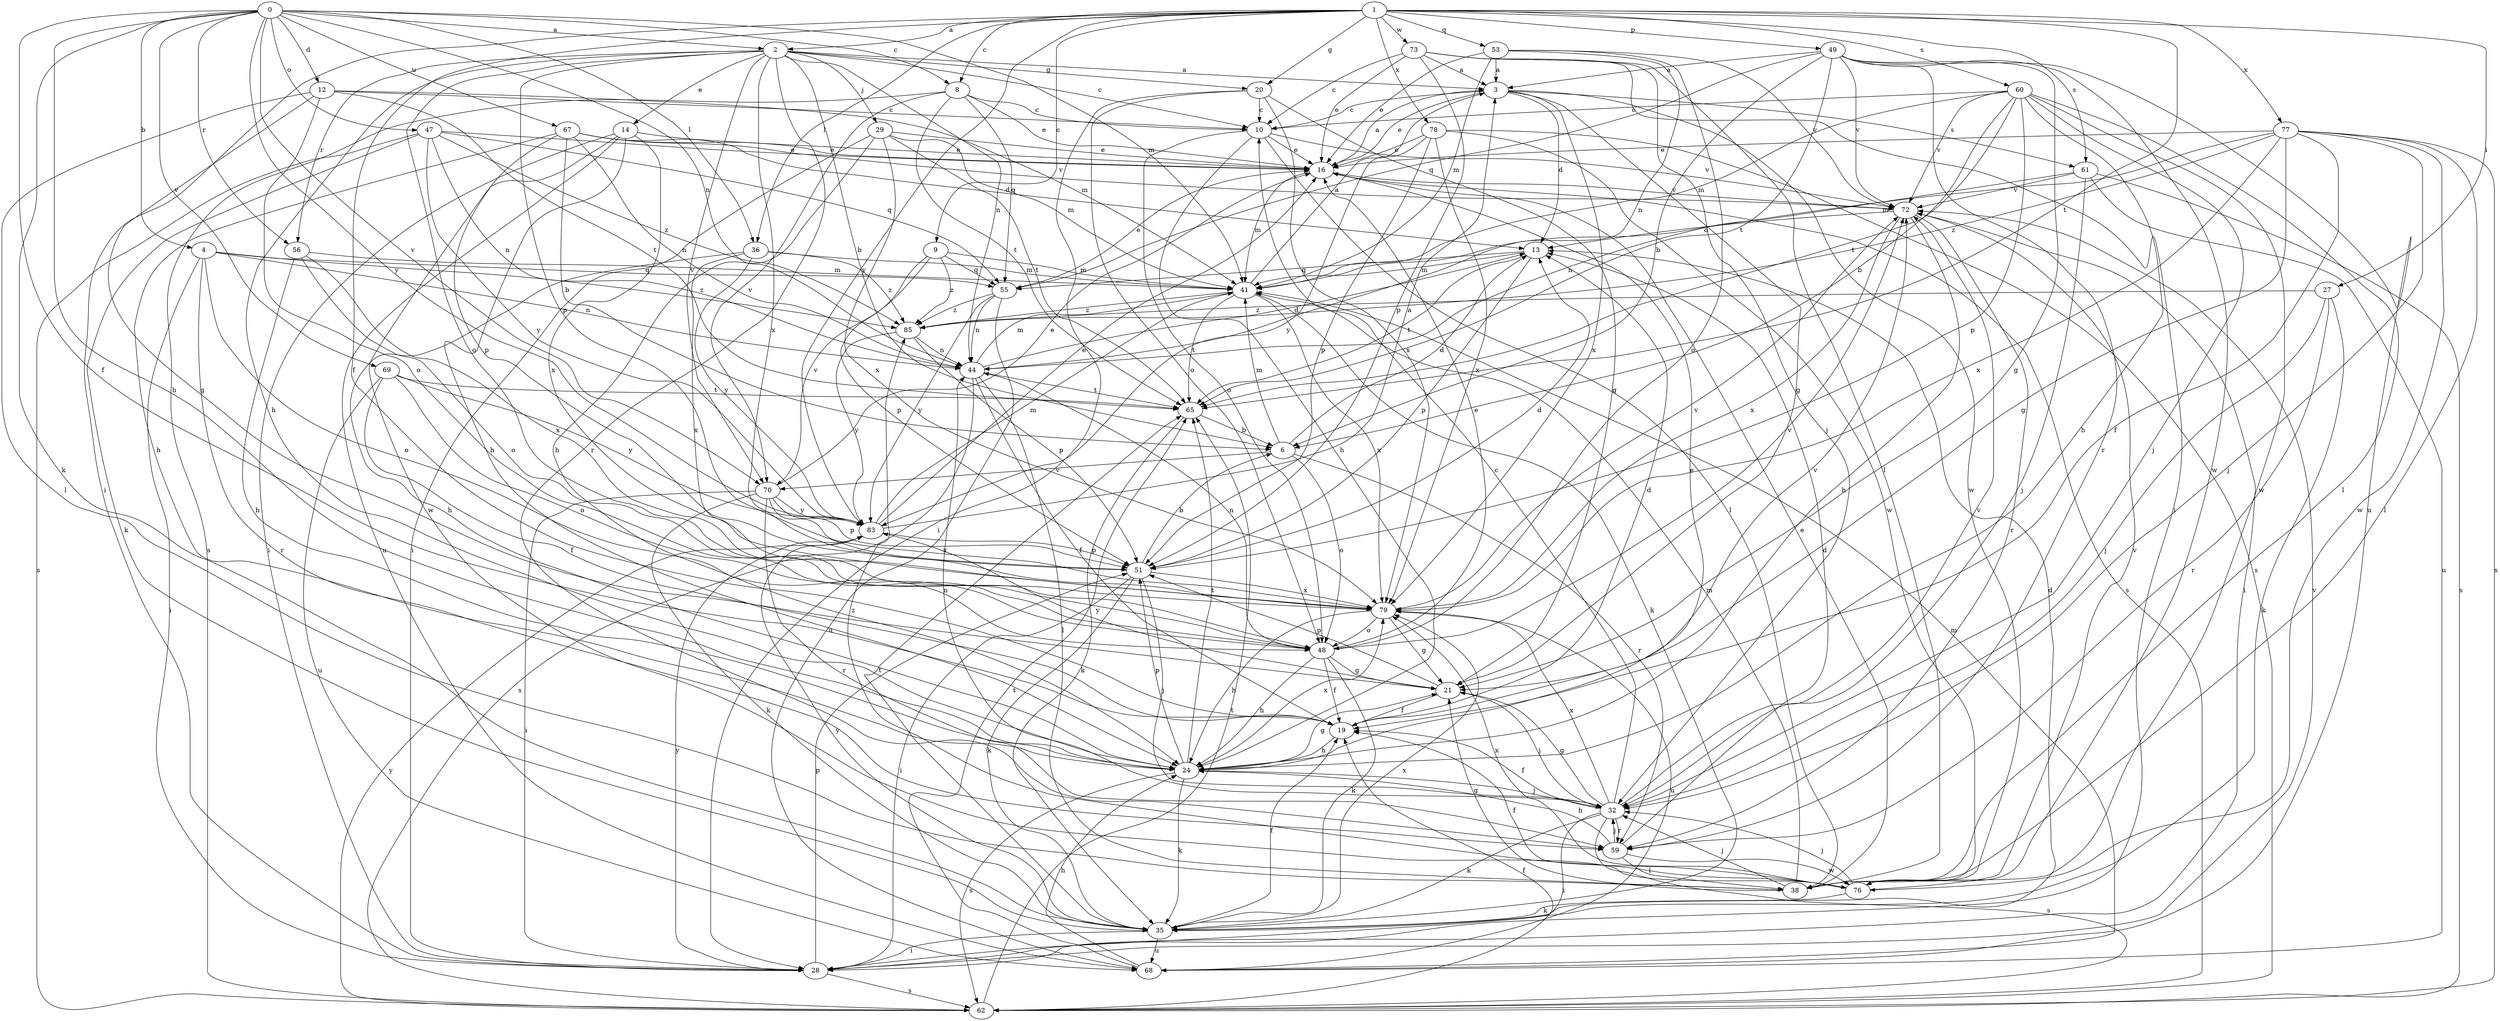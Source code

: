 strict digraph  {
0;
1;
2;
3;
4;
6;
8;
9;
10;
12;
13;
14;
16;
19;
20;
21;
24;
27;
28;
29;
32;
35;
36;
38;
41;
44;
47;
48;
49;
51;
53;
55;
56;
59;
60;
61;
62;
65;
67;
68;
69;
70;
72;
73;
76;
77;
78;
79;
83;
85;
0 -> 2  [label=a];
0 -> 4  [label=b];
0 -> 8  [label=c];
0 -> 12  [label=d];
0 -> 19  [label=f];
0 -> 24  [label=h];
0 -> 35  [label=k];
0 -> 36  [label=l];
0 -> 41  [label=m];
0 -> 44  [label=n];
0 -> 47  [label=o];
0 -> 56  [label=r];
0 -> 67  [label=u];
0 -> 69  [label=v];
0 -> 70  [label=v];
0 -> 83  [label=y];
1 -> 2  [label=a];
1 -> 8  [label=c];
1 -> 9  [label=c];
1 -> 19  [label=f];
1 -> 20  [label=g];
1 -> 27  [label=i];
1 -> 28  [label=i];
1 -> 36  [label=l];
1 -> 49  [label=p];
1 -> 53  [label=q];
1 -> 60  [label=s];
1 -> 61  [label=s];
1 -> 65  [label=t];
1 -> 73  [label=w];
1 -> 77  [label=x];
1 -> 78  [label=x];
1 -> 83  [label=y];
2 -> 3  [label=a];
2 -> 6  [label=b];
2 -> 10  [label=c];
2 -> 14  [label=e];
2 -> 20  [label=g];
2 -> 24  [label=h];
2 -> 29  [label=j];
2 -> 44  [label=n];
2 -> 48  [label=o];
2 -> 51  [label=p];
2 -> 56  [label=r];
2 -> 59  [label=r];
2 -> 70  [label=v];
2 -> 79  [label=x];
3 -> 10  [label=c];
3 -> 13  [label=d];
3 -> 16  [label=e];
3 -> 21  [label=g];
3 -> 61  [label=s];
3 -> 76  [label=w];
3 -> 79  [label=x];
4 -> 28  [label=i];
4 -> 44  [label=n];
4 -> 48  [label=o];
4 -> 55  [label=q];
4 -> 59  [label=r];
4 -> 85  [label=z];
6 -> 13  [label=d];
6 -> 41  [label=m];
6 -> 48  [label=o];
6 -> 59  [label=r];
6 -> 70  [label=v];
8 -> 10  [label=c];
8 -> 16  [label=e];
8 -> 55  [label=q];
8 -> 62  [label=s];
8 -> 65  [label=t];
8 -> 70  [label=v];
9 -> 41  [label=m];
9 -> 51  [label=p];
9 -> 55  [label=q];
9 -> 70  [label=v];
9 -> 85  [label=z];
10 -> 16  [label=e];
10 -> 24  [label=h];
10 -> 38  [label=l];
10 -> 48  [label=o];
10 -> 72  [label=v];
12 -> 10  [label=c];
12 -> 21  [label=g];
12 -> 38  [label=l];
12 -> 41  [label=m];
12 -> 48  [label=o];
12 -> 65  [label=t];
13 -> 41  [label=m];
13 -> 51  [label=p];
13 -> 55  [label=q];
13 -> 65  [label=t];
14 -> 16  [label=e];
14 -> 24  [label=h];
14 -> 28  [label=i];
14 -> 68  [label=u];
14 -> 76  [label=w];
14 -> 79  [label=x];
16 -> 3  [label=a];
16 -> 41  [label=m];
16 -> 62  [label=s];
16 -> 72  [label=v];
19 -> 13  [label=d];
19 -> 24  [label=h];
19 -> 72  [label=v];
20 -> 10  [label=c];
20 -> 21  [label=g];
20 -> 28  [label=i];
20 -> 48  [label=o];
20 -> 79  [label=x];
21 -> 19  [label=f];
21 -> 32  [label=j];
21 -> 51  [label=p];
21 -> 83  [label=y];
24 -> 16  [label=e];
24 -> 21  [label=g];
24 -> 32  [label=j];
24 -> 35  [label=k];
24 -> 51  [label=p];
24 -> 62  [label=s];
24 -> 65  [label=t];
24 -> 79  [label=x];
27 -> 32  [label=j];
27 -> 35  [label=k];
27 -> 59  [label=r];
27 -> 85  [label=z];
28 -> 51  [label=p];
28 -> 62  [label=s];
28 -> 72  [label=v];
28 -> 83  [label=y];
29 -> 16  [label=e];
29 -> 24  [label=h];
29 -> 28  [label=i];
29 -> 41  [label=m];
29 -> 65  [label=t];
29 -> 79  [label=x];
32 -> 10  [label=c];
32 -> 19  [label=f];
32 -> 21  [label=g];
32 -> 28  [label=i];
32 -> 35  [label=k];
32 -> 44  [label=n];
32 -> 59  [label=r];
32 -> 62  [label=s];
32 -> 72  [label=v];
32 -> 79  [label=x];
35 -> 13  [label=d];
35 -> 19  [label=f];
35 -> 28  [label=i];
35 -> 65  [label=t];
35 -> 68  [label=u];
35 -> 79  [label=x];
35 -> 83  [label=y];
36 -> 24  [label=h];
36 -> 41  [label=m];
36 -> 79  [label=x];
36 -> 83  [label=y];
36 -> 85  [label=z];
38 -> 16  [label=e];
38 -> 21  [label=g];
38 -> 32  [label=j];
38 -> 41  [label=m];
41 -> 3  [label=a];
41 -> 35  [label=k];
41 -> 65  [label=t];
41 -> 79  [label=x];
41 -> 85  [label=z];
44 -> 13  [label=d];
44 -> 19  [label=f];
44 -> 38  [label=l];
44 -> 41  [label=m];
44 -> 62  [label=s];
44 -> 65  [label=t];
47 -> 16  [label=e];
47 -> 35  [label=k];
47 -> 44  [label=n];
47 -> 55  [label=q];
47 -> 62  [label=s];
47 -> 83  [label=y];
47 -> 85  [label=z];
48 -> 16  [label=e];
48 -> 19  [label=f];
48 -> 21  [label=g];
48 -> 24  [label=h];
48 -> 35  [label=k];
48 -> 44  [label=n];
48 -> 72  [label=v];
49 -> 3  [label=a];
49 -> 6  [label=b];
49 -> 21  [label=g];
49 -> 55  [label=q];
49 -> 59  [label=r];
49 -> 65  [label=t];
49 -> 68  [label=u];
49 -> 72  [label=v];
49 -> 76  [label=w];
51 -> 6  [label=b];
51 -> 13  [label=d];
51 -> 28  [label=i];
51 -> 32  [label=j];
51 -> 35  [label=k];
51 -> 79  [label=x];
53 -> 3  [label=a];
53 -> 16  [label=e];
53 -> 41  [label=m];
53 -> 44  [label=n];
53 -> 48  [label=o];
53 -> 72  [label=v];
55 -> 16  [label=e];
55 -> 44  [label=n];
55 -> 68  [label=u];
55 -> 83  [label=y];
55 -> 85  [label=z];
56 -> 24  [label=h];
56 -> 41  [label=m];
56 -> 48  [label=o];
56 -> 79  [label=x];
59 -> 13  [label=d];
59 -> 24  [label=h];
59 -> 32  [label=j];
59 -> 38  [label=l];
59 -> 76  [label=w];
60 -> 6  [label=b];
60 -> 10  [label=c];
60 -> 24  [label=h];
60 -> 32  [label=j];
60 -> 38  [label=l];
60 -> 41  [label=m];
60 -> 51  [label=p];
60 -> 65  [label=t];
60 -> 72  [label=v];
60 -> 76  [label=w];
61 -> 32  [label=j];
61 -> 44  [label=n];
61 -> 62  [label=s];
61 -> 68  [label=u];
61 -> 72  [label=v];
62 -> 19  [label=f];
62 -> 65  [label=t];
62 -> 83  [label=y];
65 -> 6  [label=b];
65 -> 35  [label=k];
67 -> 6  [label=b];
67 -> 13  [label=d];
67 -> 16  [label=e];
67 -> 24  [label=h];
67 -> 44  [label=n];
67 -> 51  [label=p];
67 -> 72  [label=v];
68 -> 24  [label=h];
68 -> 41  [label=m];
68 -> 65  [label=t];
69 -> 19  [label=f];
69 -> 48  [label=o];
69 -> 65  [label=t];
69 -> 68  [label=u];
69 -> 83  [label=y];
70 -> 16  [label=e];
70 -> 28  [label=i];
70 -> 35  [label=k];
70 -> 51  [label=p];
70 -> 59  [label=r];
70 -> 79  [label=x];
70 -> 83  [label=y];
72 -> 13  [label=d];
72 -> 24  [label=h];
72 -> 28  [label=i];
72 -> 59  [label=r];
72 -> 79  [label=x];
73 -> 3  [label=a];
73 -> 10  [label=c];
73 -> 16  [label=e];
73 -> 28  [label=i];
73 -> 32  [label=j];
73 -> 38  [label=l];
73 -> 51  [label=p];
76 -> 19  [label=f];
76 -> 32  [label=j];
76 -> 35  [label=k];
76 -> 72  [label=v];
76 -> 79  [label=x];
76 -> 85  [label=z];
77 -> 16  [label=e];
77 -> 19  [label=f];
77 -> 21  [label=g];
77 -> 32  [label=j];
77 -> 38  [label=l];
77 -> 41  [label=m];
77 -> 62  [label=s];
77 -> 76  [label=w];
77 -> 79  [label=x];
77 -> 85  [label=z];
78 -> 16  [label=e];
78 -> 51  [label=p];
78 -> 62  [label=s];
78 -> 76  [label=w];
78 -> 79  [label=x];
78 -> 83  [label=y];
79 -> 21  [label=g];
79 -> 24  [label=h];
79 -> 48  [label=o];
79 -> 68  [label=u];
79 -> 72  [label=v];
83 -> 3  [label=a];
83 -> 16  [label=e];
83 -> 41  [label=m];
83 -> 51  [label=p];
85 -> 44  [label=n];
85 -> 51  [label=p];
85 -> 83  [label=y];
}
